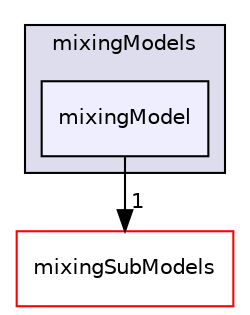 digraph "/home/alberto/OpenFOAM-dev/albertop-dev/applications/development/OpenQBMM-dev/OpenQBMM-dev/src/quadratureMethods/mixingModels/mixingModel" {
  bgcolor=transparent;
  compound=true
  node [ fontsize="10", fontname="Helvetica"];
  edge [ labelfontsize="10", labelfontname="Helvetica"];
  subgraph clusterdir_23653f4ee4b6ababb82b86cbf4652ba9 {
    graph [ bgcolor="#ddddee", pencolor="black", label="mixingModels" fontname="Helvetica", fontsize="10", URL="dir_23653f4ee4b6ababb82b86cbf4652ba9.html"]
  dir_a4a8498ad90c68bae5970b6ff57defcf [shape=box, label="mixingModel", style="filled", fillcolor="#eeeeff", pencolor="black", URL="dir_a4a8498ad90c68bae5970b6ff57defcf.html"];
  }
  dir_539dba81f8842818b6ef6a8173fe4809 [shape=box label="mixingSubModels" color="red" URL="dir_539dba81f8842818b6ef6a8173fe4809.html"];
  dir_a4a8498ad90c68bae5970b6ff57defcf->dir_539dba81f8842818b6ef6a8173fe4809 [headlabel="1", labeldistance=1.5 headhref="dir_000008_000009.html"];
}
